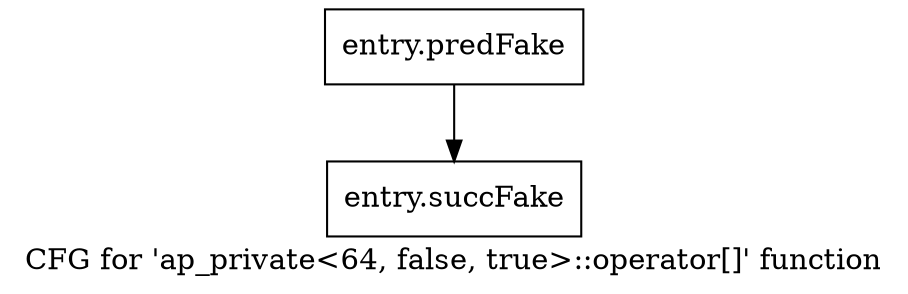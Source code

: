 digraph "CFG for 'ap_private\<64, false, true\>::operator[]' function" {
	label="CFG for 'ap_private\<64, false, true\>::operator[]' function";

	Node0x3daec50 [shape=record,filename="",linenumber="",label="{entry.predFake}"];
	Node0x3daec50 -> Node0x3ecb9c0[ callList="" memoryops="" filename="/tools/Xilinx/Vitis_HLS/2022.1/include/etc/ap_private.h" execusionnum="0"];
	Node0x3ecb9c0 [shape=record,filename="/tools/Xilinx/Vitis_HLS/2022.1/include/etc/ap_private.h",linenumber="2882",label="{entry.succFake}"];
}
